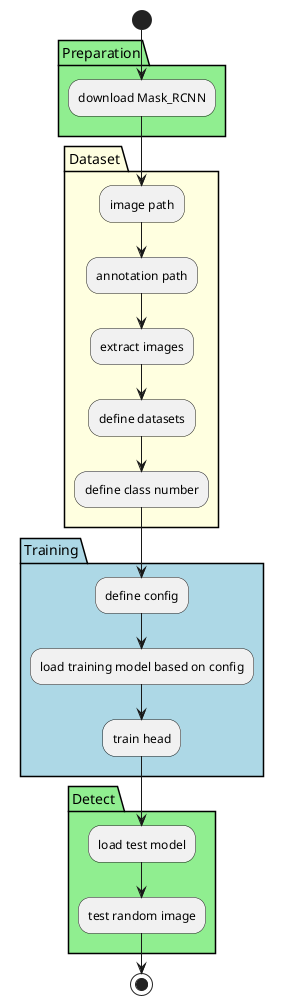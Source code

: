 @startuml

start

package #lightGreen "Preparation" {
    :download Mask_RCNN;
}

package #lightYellow "Dataset" {
    :image path;
    :annotation path;
    :extract images;
    :define datasets;
    :define class number;
}

package #lightBlue "Training" {
    :define config;
    :load training model based on config;
    :train head;
}


package #lightGreen "Detect" {
    :load test model;
    :test random image;
}

stop

@enduml